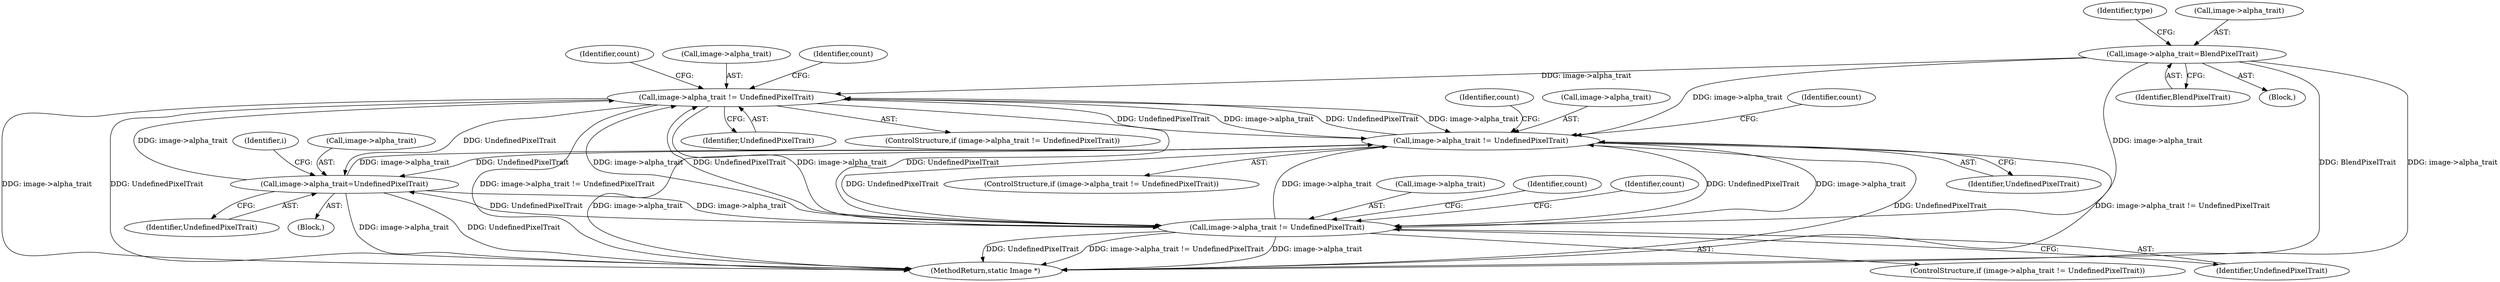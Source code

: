 digraph "0_ImageMagick_83e0f8ffd7eeb7661b0ff83257da23d24ca7f078@pointer" {
"1000496" [label="(Call,image->alpha_trait != UndefinedPixelTrait)"];
"1000547" [label="(Call,image->alpha_trait != UndefinedPixelTrait)"];
"1000318" [label="(Call,image->alpha_trait=UndefinedPixelTrait)"];
"1000445" [label="(Call,image->alpha_trait != UndefinedPixelTrait)"];
"1000496" [label="(Call,image->alpha_trait != UndefinedPixelTrait)"];
"1000339" [label="(Call,image->alpha_trait=BlendPixelTrait)"];
"1000547" [label="(Call,image->alpha_trait != UndefinedPixelTrait)"];
"1000554" [label="(Identifier,count)"];
"1000322" [label="(Identifier,UndefinedPixelTrait)"];
"1000500" [label="(Identifier,UndefinedPixelTrait)"];
"1000446" [label="(Call,image->alpha_trait)"];
"1000496" [label="(Call,image->alpha_trait != UndefinedPixelTrait)"];
"1000345" [label="(Identifier,type)"];
"1000574" [label="(Identifier,count)"];
"1000343" [label="(Identifier,BlendPixelTrait)"];
"1000474" [label="(Identifier,count)"];
"1000214" [label="(Block,)"];
"1000551" [label="(Identifier,UndefinedPixelTrait)"];
"1000444" [label="(ControlStructure,if (image->alpha_trait != UndefinedPixelTrait))"];
"1000318" [label="(Call,image->alpha_trait=UndefinedPixelTrait)"];
"1000449" [label="(Identifier,UndefinedPixelTrait)"];
"1000546" [label="(ControlStructure,if (image->alpha_trait != UndefinedPixelTrait))"];
"1000495" [label="(ControlStructure,if (image->alpha_trait != UndefinedPixelTrait))"];
"1000326" [label="(Identifier,i)"];
"1000452" [label="(Identifier,count)"];
"1000548" [label="(Call,image->alpha_trait)"];
"1000503" [label="(Identifier,count)"];
"1000333" [label="(Block,)"];
"1000827" [label="(MethodReturn,static Image *)"];
"1000340" [label="(Call,image->alpha_trait)"];
"1000339" [label="(Call,image->alpha_trait=BlendPixelTrait)"];
"1000497" [label="(Call,image->alpha_trait)"];
"1000445" [label="(Call,image->alpha_trait != UndefinedPixelTrait)"];
"1000319" [label="(Call,image->alpha_trait)"];
"1000525" [label="(Identifier,count)"];
"1000496" -> "1000495"  [label="AST: "];
"1000496" -> "1000500"  [label="CFG: "];
"1000497" -> "1000496"  [label="AST: "];
"1000500" -> "1000496"  [label="AST: "];
"1000503" -> "1000496"  [label="CFG: "];
"1000525" -> "1000496"  [label="CFG: "];
"1000496" -> "1000827"  [label="DDG: image->alpha_trait != UndefinedPixelTrait"];
"1000496" -> "1000827"  [label="DDG: image->alpha_trait"];
"1000496" -> "1000827"  [label="DDG: UndefinedPixelTrait"];
"1000496" -> "1000318"  [label="DDG: UndefinedPixelTrait"];
"1000496" -> "1000445"  [label="DDG: image->alpha_trait"];
"1000496" -> "1000445"  [label="DDG: UndefinedPixelTrait"];
"1000547" -> "1000496"  [label="DDG: image->alpha_trait"];
"1000547" -> "1000496"  [label="DDG: UndefinedPixelTrait"];
"1000318" -> "1000496"  [label="DDG: image->alpha_trait"];
"1000445" -> "1000496"  [label="DDG: image->alpha_trait"];
"1000445" -> "1000496"  [label="DDG: UndefinedPixelTrait"];
"1000339" -> "1000496"  [label="DDG: image->alpha_trait"];
"1000496" -> "1000547"  [label="DDG: image->alpha_trait"];
"1000496" -> "1000547"  [label="DDG: UndefinedPixelTrait"];
"1000547" -> "1000546"  [label="AST: "];
"1000547" -> "1000551"  [label="CFG: "];
"1000548" -> "1000547"  [label="AST: "];
"1000551" -> "1000547"  [label="AST: "];
"1000554" -> "1000547"  [label="CFG: "];
"1000574" -> "1000547"  [label="CFG: "];
"1000547" -> "1000827"  [label="DDG: image->alpha_trait"];
"1000547" -> "1000827"  [label="DDG: UndefinedPixelTrait"];
"1000547" -> "1000827"  [label="DDG: image->alpha_trait != UndefinedPixelTrait"];
"1000547" -> "1000318"  [label="DDG: UndefinedPixelTrait"];
"1000547" -> "1000445"  [label="DDG: image->alpha_trait"];
"1000547" -> "1000445"  [label="DDG: UndefinedPixelTrait"];
"1000318" -> "1000547"  [label="DDG: image->alpha_trait"];
"1000445" -> "1000547"  [label="DDG: image->alpha_trait"];
"1000445" -> "1000547"  [label="DDG: UndefinedPixelTrait"];
"1000339" -> "1000547"  [label="DDG: image->alpha_trait"];
"1000318" -> "1000214"  [label="AST: "];
"1000318" -> "1000322"  [label="CFG: "];
"1000319" -> "1000318"  [label="AST: "];
"1000322" -> "1000318"  [label="AST: "];
"1000326" -> "1000318"  [label="CFG: "];
"1000318" -> "1000827"  [label="DDG: image->alpha_trait"];
"1000318" -> "1000827"  [label="DDG: UndefinedPixelTrait"];
"1000445" -> "1000318"  [label="DDG: UndefinedPixelTrait"];
"1000318" -> "1000445"  [label="DDG: image->alpha_trait"];
"1000445" -> "1000444"  [label="AST: "];
"1000445" -> "1000449"  [label="CFG: "];
"1000446" -> "1000445"  [label="AST: "];
"1000449" -> "1000445"  [label="AST: "];
"1000452" -> "1000445"  [label="CFG: "];
"1000474" -> "1000445"  [label="CFG: "];
"1000445" -> "1000827"  [label="DDG: image->alpha_trait"];
"1000445" -> "1000827"  [label="DDG: UndefinedPixelTrait"];
"1000445" -> "1000827"  [label="DDG: image->alpha_trait != UndefinedPixelTrait"];
"1000339" -> "1000445"  [label="DDG: image->alpha_trait"];
"1000339" -> "1000333"  [label="AST: "];
"1000339" -> "1000343"  [label="CFG: "];
"1000340" -> "1000339"  [label="AST: "];
"1000343" -> "1000339"  [label="AST: "];
"1000345" -> "1000339"  [label="CFG: "];
"1000339" -> "1000827"  [label="DDG: BlendPixelTrait"];
"1000339" -> "1000827"  [label="DDG: image->alpha_trait"];
}
